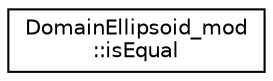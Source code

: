digraph "Graphical Class Hierarchy"
{
 // LATEX_PDF_SIZE
  edge [fontname="Helvetica",fontsize="10",labelfontname="Helvetica",labelfontsize="10"];
  node [fontname="Helvetica",fontsize="10",shape=record];
  rankdir="LR";
  Node0 [label="DomainEllipsoid_mod\l::isEqual",height=0.2,width=0.4,color="black", fillcolor="white", style="filled",URL="$interfaceDomainEllipsoid__mod_1_1isEqual.html",tooltip=" "];
}
